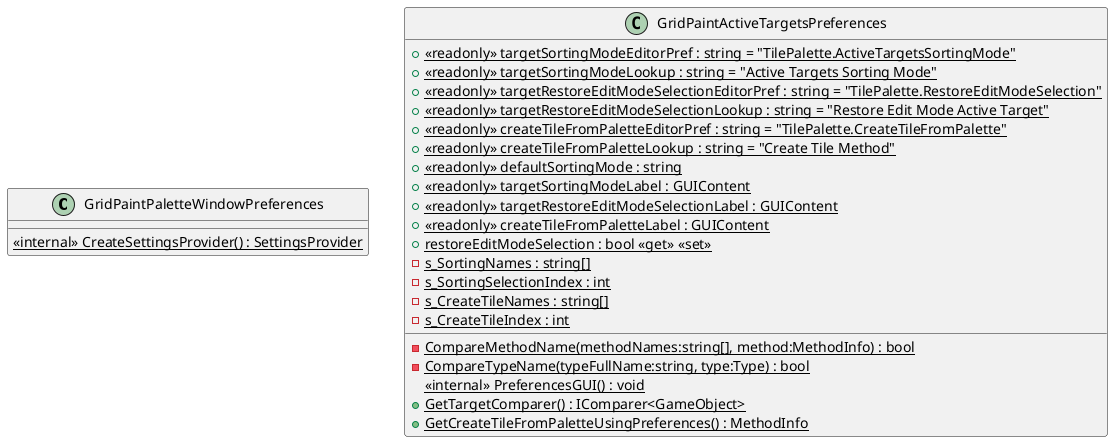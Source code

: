 @startuml
class GridPaintPaletteWindowPreferences {
    <<internal>> {static} CreateSettingsProvider() : SettingsProvider
}
class GridPaintActiveTargetsPreferences {
    + {static} <<readonly>> targetSortingModeEditorPref : string = "TilePalette.ActiveTargetsSortingMode"
    + {static} <<readonly>> targetSortingModeLookup : string = "Active Targets Sorting Mode"
    + {static} <<readonly>> targetRestoreEditModeSelectionEditorPref : string = "TilePalette.RestoreEditModeSelection"
    + {static} <<readonly>> targetRestoreEditModeSelectionLookup : string = "Restore Edit Mode Active Target"
    + {static} <<readonly>> createTileFromPaletteEditorPref : string = "TilePalette.CreateTileFromPalette"
    + {static} <<readonly>> createTileFromPaletteLookup : string = "Create Tile Method"
    + {static} <<readonly>> defaultSortingMode : string
    + {static} <<readonly>> targetSortingModeLabel : GUIContent
    + {static} <<readonly>> targetRestoreEditModeSelectionLabel : GUIContent
    + {static} <<readonly>> createTileFromPaletteLabel : GUIContent
    + {static} restoreEditModeSelection : bool <<get>> <<set>>
    - {static} s_SortingNames : string[]
    - {static} s_SortingSelectionIndex : int
    - {static} s_CreateTileNames : string[]
    - {static} s_CreateTileIndex : int
    - {static} CompareMethodName(methodNames:string[], method:MethodInfo) : bool
    - {static} CompareTypeName(typeFullName:string, type:Type) : bool
    <<internal>> {static} PreferencesGUI() : void
    + {static} GetTargetComparer() : IComparer<GameObject>
    + {static} GetCreateTileFromPaletteUsingPreferences() : MethodInfo
}
@enduml
